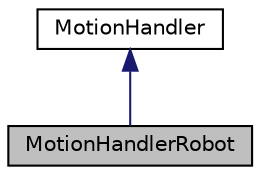 digraph "MotionHandlerRobot"
{
  edge [fontname="Helvetica",fontsize="10",labelfontname="Helvetica",labelfontsize="10"];
  node [fontname="Helvetica",fontsize="10",shape=record];
  Node1 [label="MotionHandlerRobot",height=0.2,width=0.4,color="black", fillcolor="grey75", style="filled", fontcolor="black"];
  Node2 -> Node1 [dir="back",color="midnightblue",fontsize="10",style="solid",fontname="Helvetica"];
  Node2 [label="MotionHandler",height=0.2,width=0.4,color="black", fillcolor="white", style="filled",URL="$classMotionHandler.html",tooltip="Food class for managing the pose and wheel velocity of the entity. "];
}
